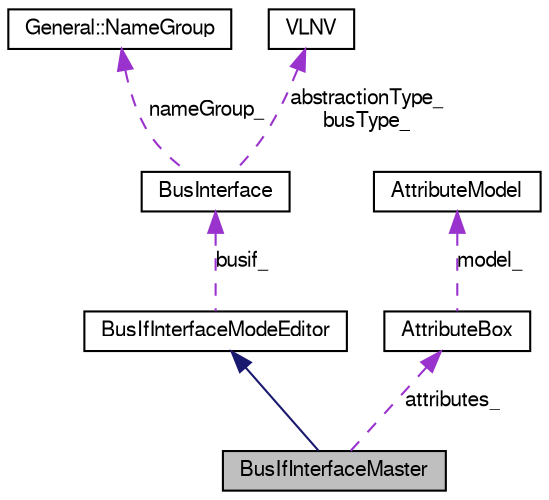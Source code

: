 digraph G
{
  bgcolor="transparent";
  edge [fontname="FreeSans",fontsize=10,labelfontname="FreeSans",labelfontsize=10];
  node [fontname="FreeSans",fontsize=10,shape=record];
  Node1 [label="BusIfInterfaceMaster",height=0.2,width=0.4,color="black", fillcolor="grey75", style="filled" fontcolor="black"];
  Node2 -> Node1 [dir=back,color="midnightblue",fontsize=10,style="solid",fontname="FreeSans"];
  Node2 [label="BusIfInterfaceModeEditor",height=0.2,width=0.4,color="black",URL="$class_bus_if_interface_mode_editor.html",tooltip="Base class for different interface mode editors of a bus interface."];
  Node3 -> Node2 [dir=back,color="darkorchid3",fontsize=10,style="dashed",label="busif_",fontname="FreeSans"];
  Node3 [label="BusInterface",height=0.2,width=0.4,color="black",URL="$class_bus_interface.html",tooltip="Equals the spirit:busInterface element in IP-Xact specification."];
  Node4 -> Node3 [dir=back,color="darkorchid3",fontsize=10,style="dashed",label="nameGroup_",fontname="FreeSans"];
  Node4 [label="General::NameGroup",height=0.2,width=0.4,color="black",URL="$struct_general_1_1_name_group.html",tooltip="The NameGroup matches the spirit:nameGroup element in IP-Xact."];
  Node5 -> Node3 [dir=back,color="darkorchid3",fontsize=10,style="dashed",label="abstractionType_\nbusType_",fontname="FreeSans"];
  Node5 [label="VLNV",height=0.2,width=0.4,color="black",URL="$class_v_l_n_v.html",tooltip="The class to hold VLNV information of a single IP-XACT document."];
  Node6 -> Node1 [dir=back,color="darkorchid3",fontsize=10,style="dashed",label="attributes_",fontname="FreeSans"];
  Node6 [label="AttributeBox",height=0.2,width=0.4,color="black",URL="$class_attribute_box.html",tooltip="AttributeBox provides services to manage attributes for IP-Xact."];
  Node7 -> Node6 [dir=back,color="darkorchid3",fontsize=10,style="dashed",label="model_",fontname="FreeSans"];
  Node7 [label="AttributeModel",height=0.2,width=0.4,color="black",URL="$class_attribute_model.html",tooltip="AttributeModel is a model class to display the attributes."];
}
